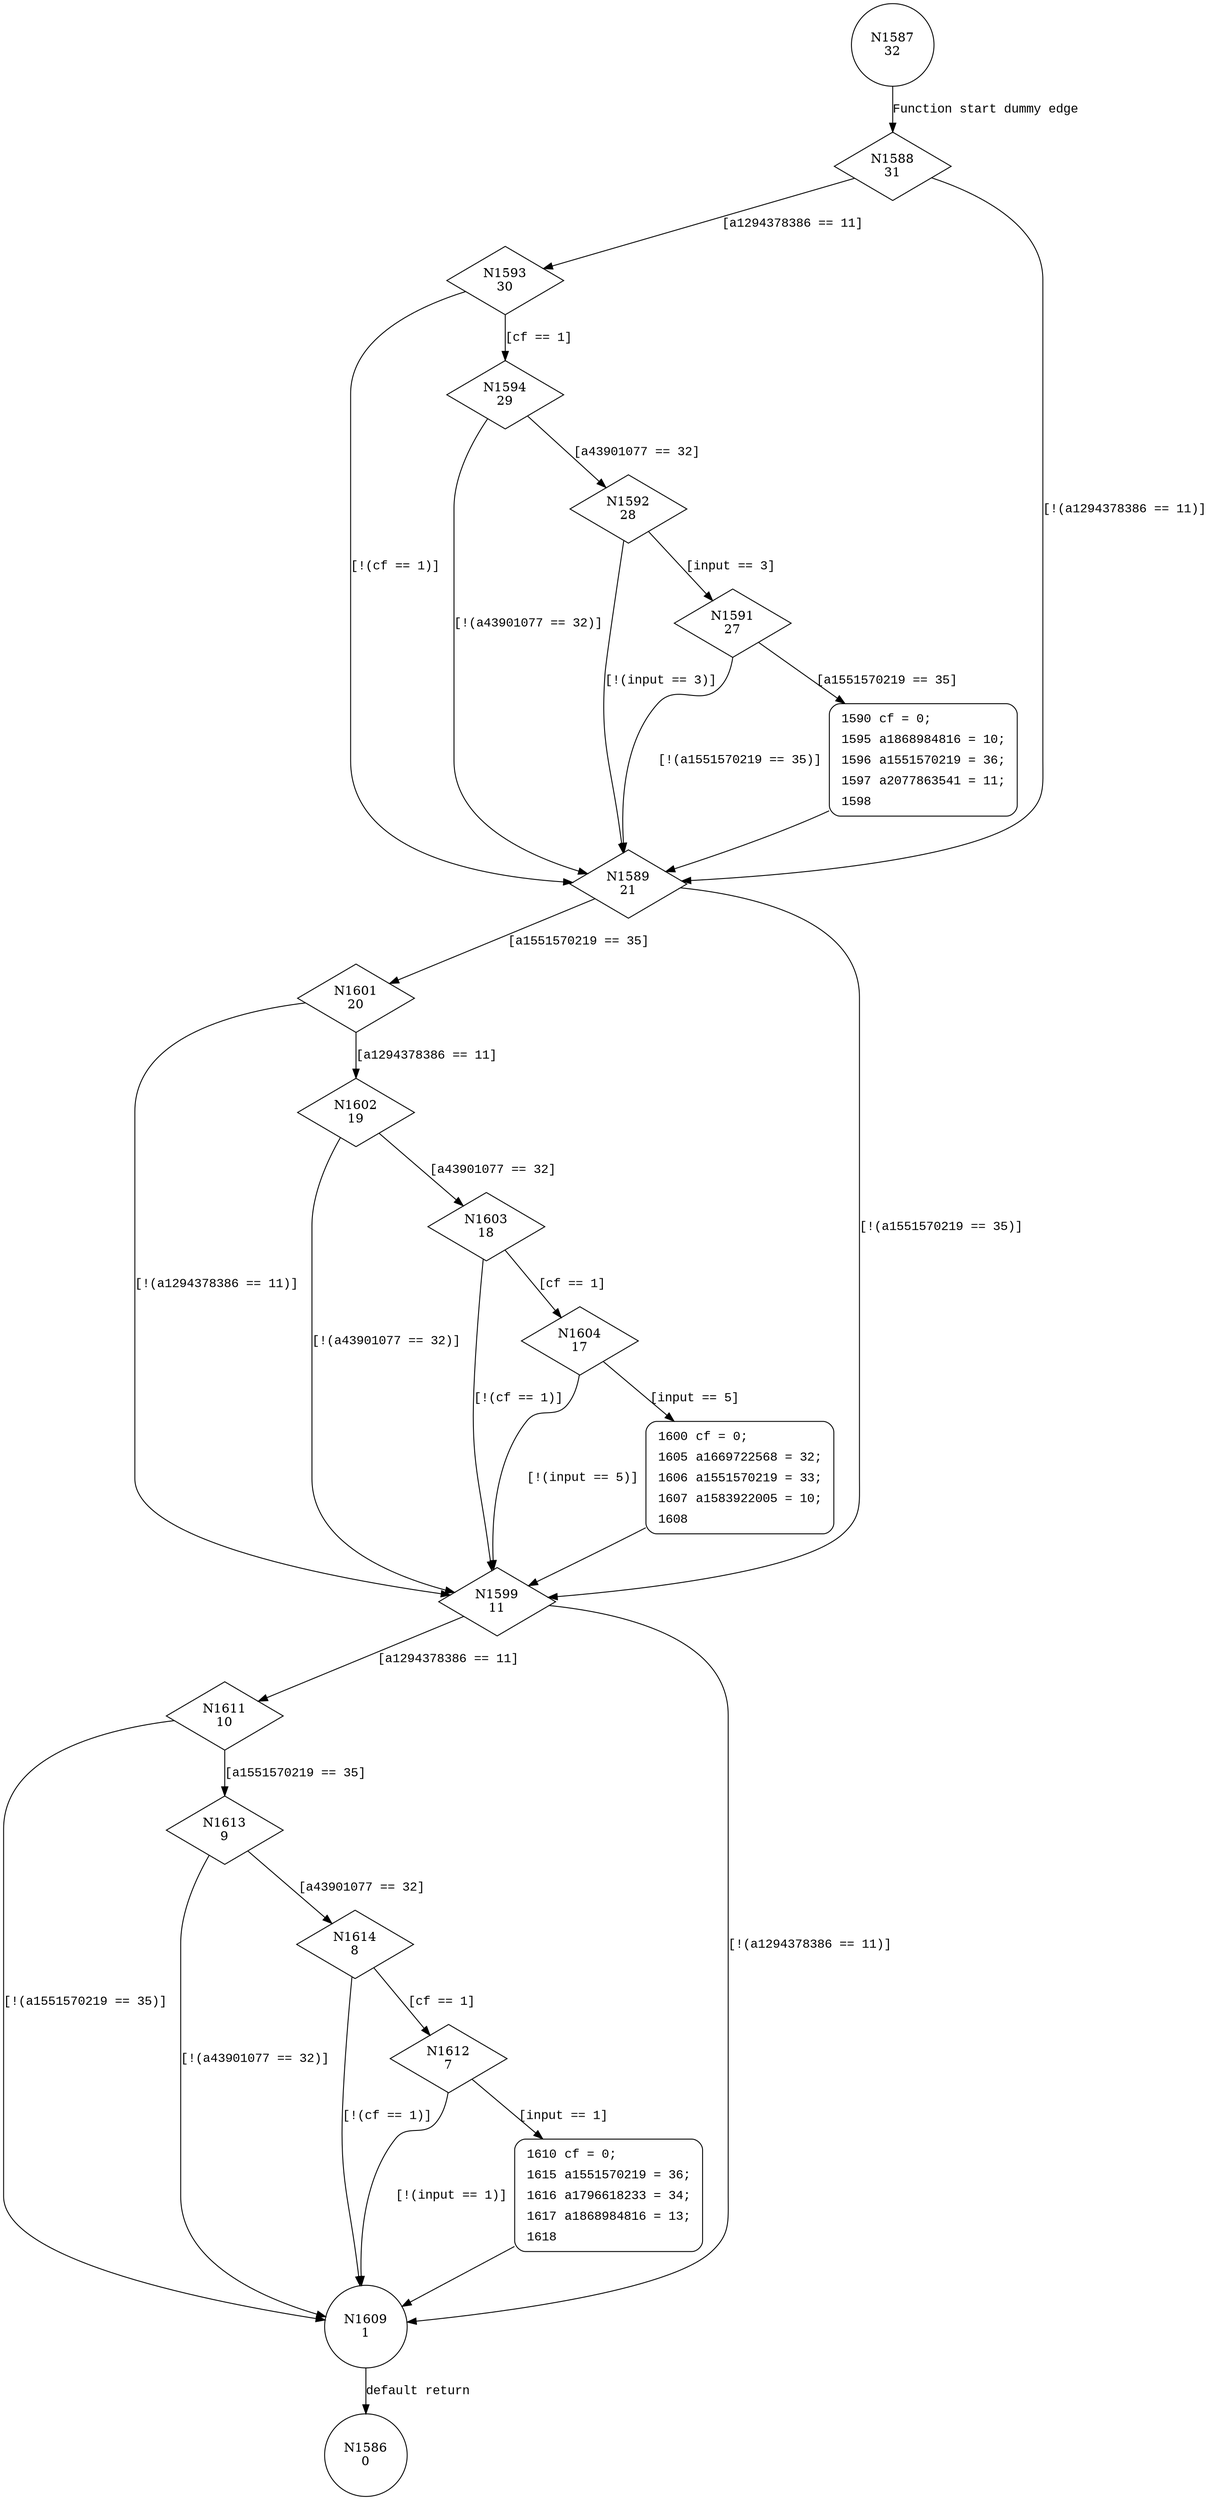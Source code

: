 digraph calculate_outputm120 {
1587 [shape="circle" label="N1587\n32"]
1588 [shape="diamond" label="N1588\n31"]
1593 [shape="diamond" label="N1593\n30"]
1589 [shape="diamond" label="N1589\n21"]
1601 [shape="diamond" label="N1601\n20"]
1599 [shape="diamond" label="N1599\n11"]
1611 [shape="diamond" label="N1611\n10"]
1609 [shape="circle" label="N1609\n1"]
1586 [shape="circle" label="N1586\n0"]
1613 [shape="diamond" label="N1613\n9"]
1614 [shape="diamond" label="N1614\n8"]
1612 [shape="diamond" label="N1612\n7"]
1610 [shape="circle" label="N1610\n6"]
1602 [shape="diamond" label="N1602\n19"]
1603 [shape="diamond" label="N1603\n18"]
1604 [shape="diamond" label="N1604\n17"]
1600 [shape="circle" label="N1600\n16"]
1594 [shape="diamond" label="N1594\n29"]
1592 [shape="diamond" label="N1592\n28"]
1591 [shape="diamond" label="N1591\n27"]
1590 [shape="circle" label="N1590\n26"]
1610 [style="filled,bold" penwidth="1" fillcolor="white" fontname="Courier New" shape="Mrecord" label=<<table border="0" cellborder="0" cellpadding="3" bgcolor="white"><tr><td align="right">1610</td><td align="left">cf = 0;</td></tr><tr><td align="right">1615</td><td align="left">a1551570219 = 36;</td></tr><tr><td align="right">1616</td><td align="left">a1796618233 = 34;</td></tr><tr><td align="right">1617</td><td align="left">a1868984816 = 13;</td></tr><tr><td align="right">1618</td><td align="left"></td></tr></table>>]
1610 -> 1609[label=""]
1600 [style="filled,bold" penwidth="1" fillcolor="white" fontname="Courier New" shape="Mrecord" label=<<table border="0" cellborder="0" cellpadding="3" bgcolor="white"><tr><td align="right">1600</td><td align="left">cf = 0;</td></tr><tr><td align="right">1605</td><td align="left">a1669722568 = 32;</td></tr><tr><td align="right">1606</td><td align="left">a1551570219 = 33;</td></tr><tr><td align="right">1607</td><td align="left">a1583922005 = 10;</td></tr><tr><td align="right">1608</td><td align="left"></td></tr></table>>]
1600 -> 1599[label=""]
1590 [style="filled,bold" penwidth="1" fillcolor="white" fontname="Courier New" shape="Mrecord" label=<<table border="0" cellborder="0" cellpadding="3" bgcolor="white"><tr><td align="right">1590</td><td align="left">cf = 0;</td></tr><tr><td align="right">1595</td><td align="left">a1868984816 = 10;</td></tr><tr><td align="right">1596</td><td align="left">a1551570219 = 36;</td></tr><tr><td align="right">1597</td><td align="left">a2077863541 = 11;</td></tr><tr><td align="right">1598</td><td align="left"></td></tr></table>>]
1590 -> 1589[label=""]
1587 -> 1588 [label="Function start dummy edge" fontname="Courier New"]
1588 -> 1593 [label="[a1294378386 == 11]" fontname="Courier New"]
1588 -> 1589 [label="[!(a1294378386 == 11)]" fontname="Courier New"]
1589 -> 1601 [label="[a1551570219 == 35]" fontname="Courier New"]
1589 -> 1599 [label="[!(a1551570219 == 35)]" fontname="Courier New"]
1599 -> 1611 [label="[a1294378386 == 11]" fontname="Courier New"]
1599 -> 1609 [label="[!(a1294378386 == 11)]" fontname="Courier New"]
1609 -> 1586 [label="default return" fontname="Courier New"]
1611 -> 1613 [label="[a1551570219 == 35]" fontname="Courier New"]
1611 -> 1609 [label="[!(a1551570219 == 35)]" fontname="Courier New"]
1613 -> 1614 [label="[a43901077 == 32]" fontname="Courier New"]
1613 -> 1609 [label="[!(a43901077 == 32)]" fontname="Courier New"]
1614 -> 1612 [label="[cf == 1]" fontname="Courier New"]
1614 -> 1609 [label="[!(cf == 1)]" fontname="Courier New"]
1612 -> 1610 [label="[input == 1]" fontname="Courier New"]
1612 -> 1609 [label="[!(input == 1)]" fontname="Courier New"]
1601 -> 1602 [label="[a1294378386 == 11]" fontname="Courier New"]
1601 -> 1599 [label="[!(a1294378386 == 11)]" fontname="Courier New"]
1602 -> 1603 [label="[a43901077 == 32]" fontname="Courier New"]
1602 -> 1599 [label="[!(a43901077 == 32)]" fontname="Courier New"]
1603 -> 1604 [label="[cf == 1]" fontname="Courier New"]
1603 -> 1599 [label="[!(cf == 1)]" fontname="Courier New"]
1604 -> 1600 [label="[input == 5]" fontname="Courier New"]
1604 -> 1599 [label="[!(input == 5)]" fontname="Courier New"]
1593 -> 1594 [label="[cf == 1]" fontname="Courier New"]
1593 -> 1589 [label="[!(cf == 1)]" fontname="Courier New"]
1594 -> 1592 [label="[a43901077 == 32]" fontname="Courier New"]
1594 -> 1589 [label="[!(a43901077 == 32)]" fontname="Courier New"]
1592 -> 1591 [label="[input == 3]" fontname="Courier New"]
1592 -> 1589 [label="[!(input == 3)]" fontname="Courier New"]
1591 -> 1590 [label="[a1551570219 == 35]" fontname="Courier New"]
1591 -> 1589 [label="[!(a1551570219 == 35)]" fontname="Courier New"]
}